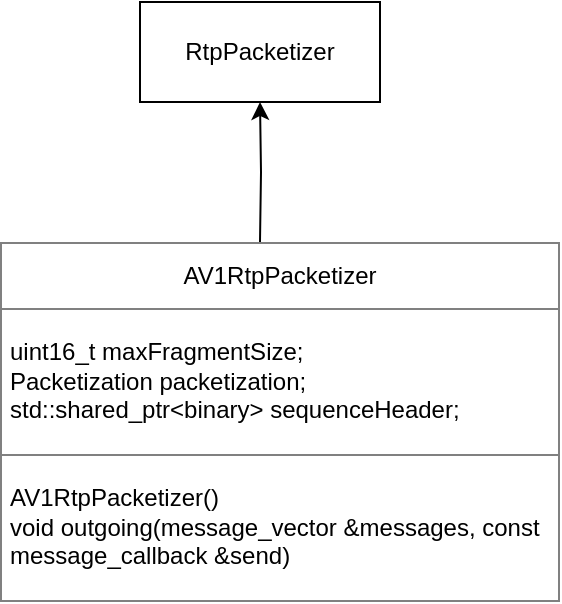<mxfile version="25.0.3">
  <diagram name="Page-1" id="3N-mVxJucpXbubM5xxd4">
    <mxGraphModel dx="594" dy="1612" grid="1" gridSize="10" guides="1" tooltips="1" connect="1" arrows="1" fold="1" page="1" pageScale="1" pageWidth="827" pageHeight="1169" math="0" shadow="0">
      <root>
        <mxCell id="0" />
        <mxCell id="1" parent="0" />
        <mxCell id="FZKG37nxdmX5qeV5vjZZ-3" value="" style="edgeStyle=orthogonalEdgeStyle;rounded=0;orthogonalLoop=1;jettySize=auto;html=1;" edge="1" parent="1" target="FZKG37nxdmX5qeV5vjZZ-2">
          <mxGeometry relative="1" as="geometry">
            <mxPoint x="170" y="350" as="sourcePoint" />
          </mxGeometry>
        </mxCell>
        <mxCell id="FZKG37nxdmX5qeV5vjZZ-2" value="RtpPacketizer" style="rounded=0;whiteSpace=wrap;html=1;" vertex="1" parent="1">
          <mxGeometry x="110" y="230" width="120" height="50" as="geometry" />
        </mxCell>
        <mxCell id="FZKG37nxdmX5qeV5vjZZ-8" value="&lt;table border=&quot;1&quot; width=&quot;100%&quot; height=&quot;100%&quot; cellpadding=&quot;4&quot; style=&quot;width:100%;height:100%;border-collapse:collapse;&quot;&gt;&lt;tbody&gt;&lt;tr&gt;&lt;th align=&quot;center&quot;&gt;&lt;span style=&quot;font-weight: 400;&quot;&gt;AV1RtpPacketizer&lt;/span&gt;&lt;/th&gt;&lt;/tr&gt;&lt;tr&gt;&lt;td&gt;&lt;span style=&quot;&quot;&gt;uint16_t maxFragmentSize;&lt;br&gt;&lt;/span&gt;&lt;span style=&quot;&quot;&gt;Packetization packetization;&lt;br&gt;&lt;/span&gt;&lt;span style=&quot;&quot;&gt;std::shared_ptr&amp;lt;binary&amp;gt; sequenceHeader;&lt;/span&gt;&lt;span style=&quot;&quot;&gt;&lt;/span&gt;&lt;span style=&quot;&quot;&gt;&lt;/span&gt;&lt;/td&gt;&lt;/tr&gt;&lt;tr&gt;&lt;td&gt;AV1RtpPacketizer()&lt;br&gt;void outgoing(message_vector &amp;amp;messages, const message_callback &amp;amp;send)&lt;/td&gt;&lt;/tr&gt;&lt;/tbody&gt;&lt;/table&gt;" style="text;html=1;whiteSpace=wrap;strokeColor=none;fillColor=none;overflow=fill;" vertex="1" parent="1">
          <mxGeometry x="40" y="350" width="280" height="180" as="geometry" />
        </mxCell>
      </root>
    </mxGraphModel>
  </diagram>
</mxfile>
